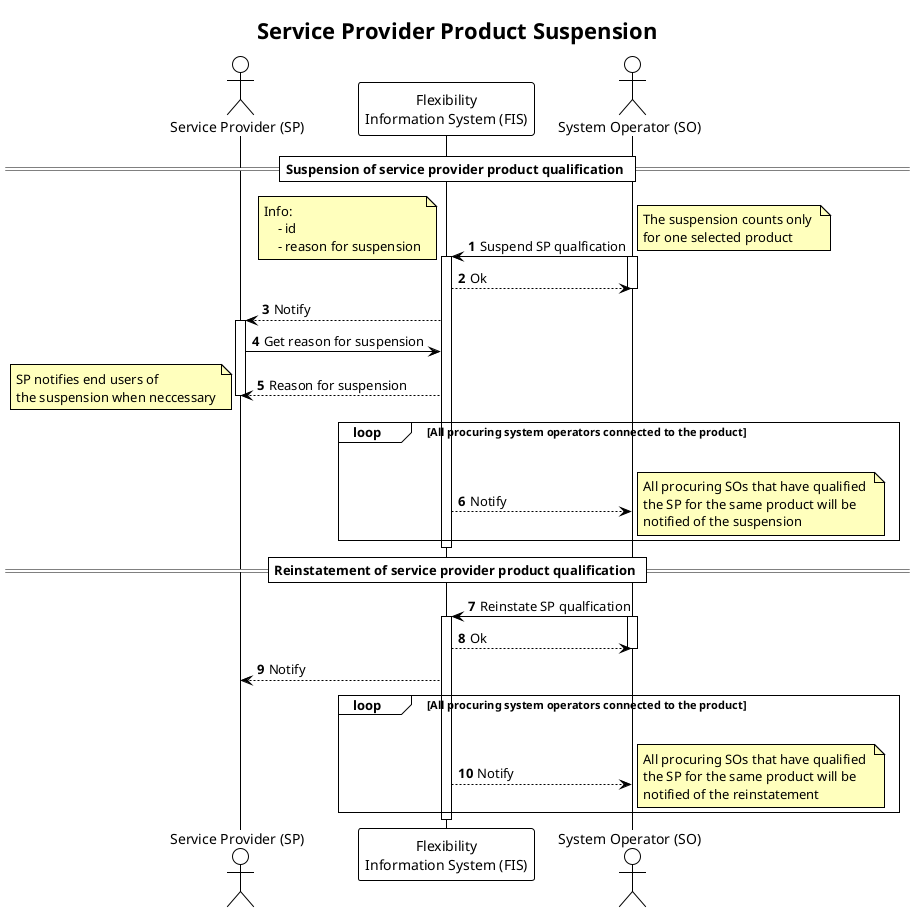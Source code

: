 @startuml service_provider_product_suspension

!theme plain

title Service Provider Product Suspension

autonumber
skinparam note {
    BackgroundColor #FFFFBD
}

actor "Service Provider (SP)" as SP
participant "Flexibility\nInformation System (FIS)" as FIS
actor "System Operator (SO)" as SO

== Suspension of service provider product qualification ==

SO -> FIS: Suspend SP qualfication
activate SO

note right
     The suspension counts only 
     for one selected product
end note

note left
    Info: 
        - id
        - reason for suspension
end note

activate FIS

FIS --> SO: Ok
deactivate SO 
FIS --> SP: Notify
activate SP
SP -> FIS: Get reason for suspension
FIS --> SP: Reason for suspension
deactivate SP
note left
    SP notifies end users of 
    the suspension when neccessary
end note

loop All procuring system operators connected to the product
    |||
    FIS --> SO: Notify
    note right
        All procuring SOs that have qualified 
        the SP for the same product will be 
        notified of the suspension
    end note
end

deactivate FIS

/'note over FIS
    All communication about the suspension will 
    be handled by SO and SP outside of FIS
end note
'/

== Reinstatement of service provider product qualification ==
SO -> FIS: Reinstate SP qualfication
activate SO
activate FIS
FIS --> SO: Ok
deactivate SO
FIS --> SP: Notify 

loop All procuring system operators connected to the product
    |||
    FIS --> SO: Notify
    note right
        All procuring SOs that have qualified 
        the SP for the same product will be 
        notified of the reinstatement
    end note
end

deactivate FIS








@enduml

